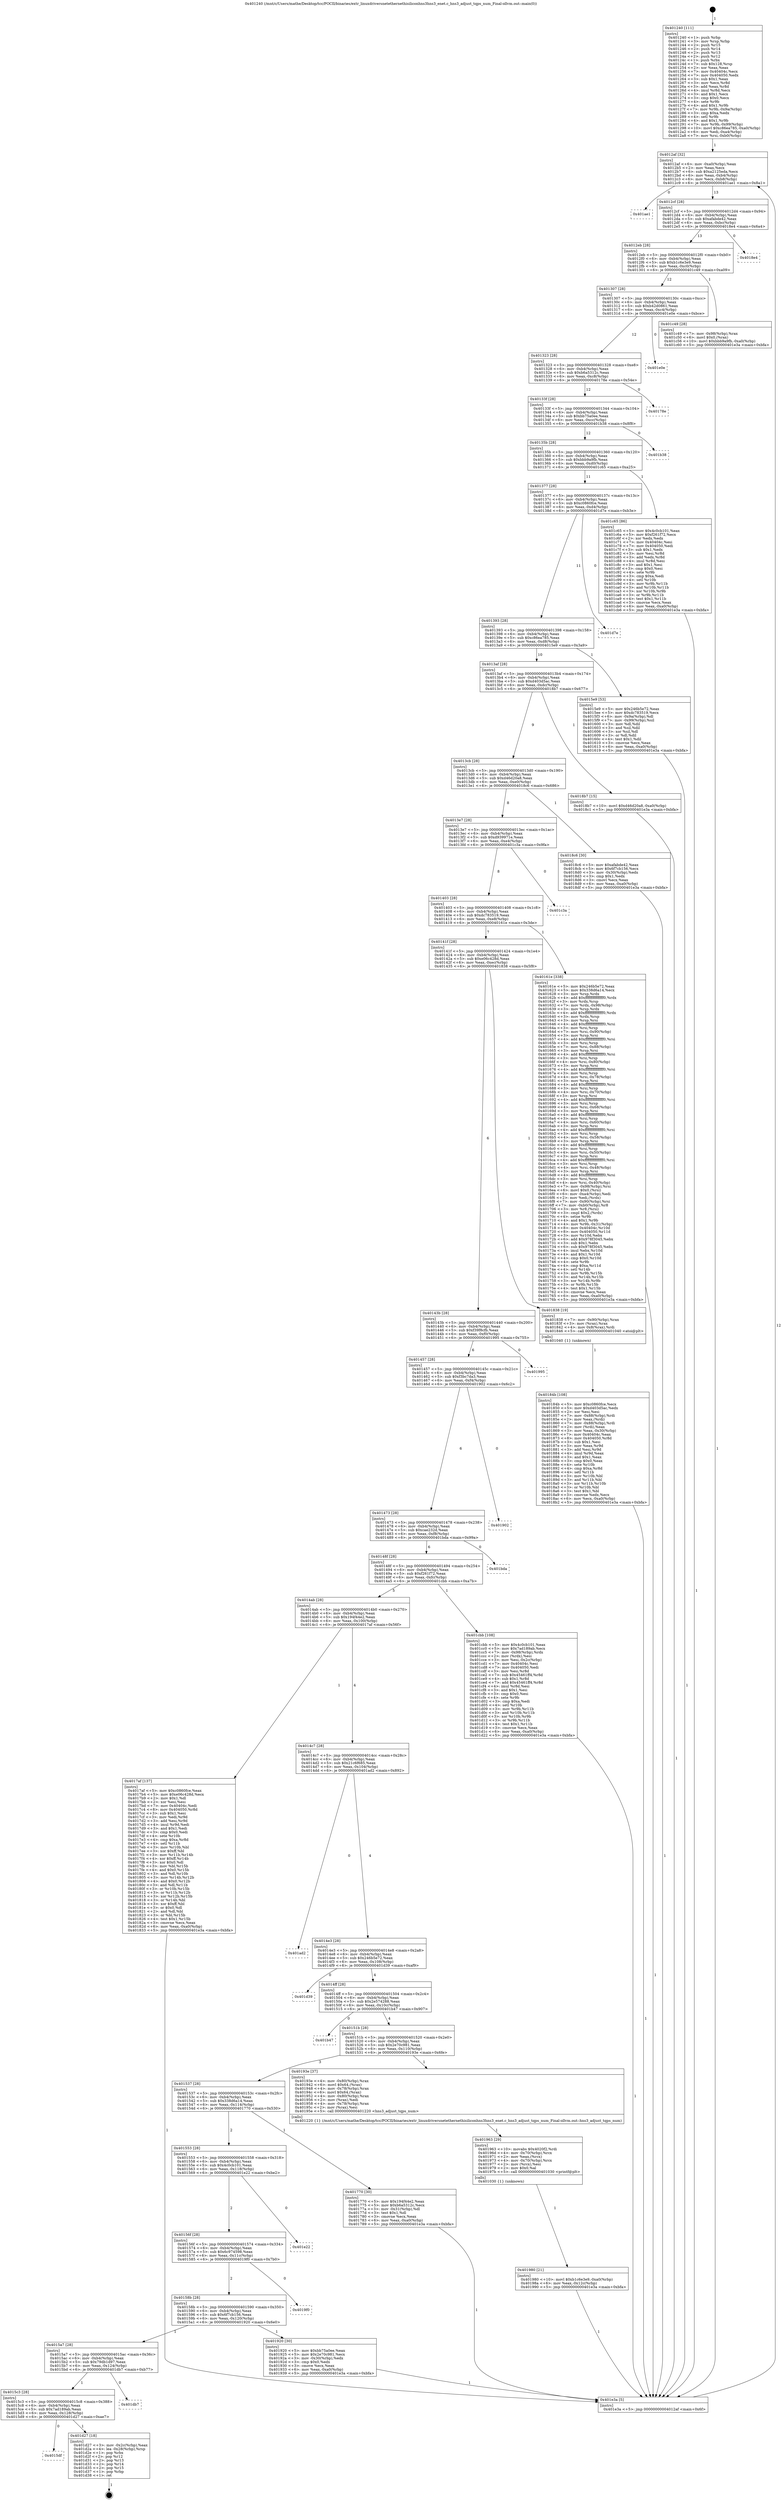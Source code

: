 digraph "0x401240" {
  label = "0x401240 (/mnt/c/Users/mathe/Desktop/tcc/POCII/binaries/extr_linuxdriversnetethernethisiliconhns3hns3_enet.c_hns3_adjust_tqps_num_Final-ollvm.out::main(0))"
  labelloc = "t"
  node[shape=record]

  Entry [label="",width=0.3,height=0.3,shape=circle,fillcolor=black,style=filled]
  "0x4012af" [label="{
     0x4012af [32]\l
     | [instrs]\l
     &nbsp;&nbsp;0x4012af \<+6\>: mov -0xa0(%rbp),%eax\l
     &nbsp;&nbsp;0x4012b5 \<+2\>: mov %eax,%ecx\l
     &nbsp;&nbsp;0x4012b7 \<+6\>: sub $0xa2125eda,%ecx\l
     &nbsp;&nbsp;0x4012bd \<+6\>: mov %eax,-0xb4(%rbp)\l
     &nbsp;&nbsp;0x4012c3 \<+6\>: mov %ecx,-0xb8(%rbp)\l
     &nbsp;&nbsp;0x4012c9 \<+6\>: je 0000000000401ae1 \<main+0x8a1\>\l
  }"]
  "0x401ae1" [label="{
     0x401ae1\l
  }", style=dashed]
  "0x4012cf" [label="{
     0x4012cf [28]\l
     | [instrs]\l
     &nbsp;&nbsp;0x4012cf \<+5\>: jmp 00000000004012d4 \<main+0x94\>\l
     &nbsp;&nbsp;0x4012d4 \<+6\>: mov -0xb4(%rbp),%eax\l
     &nbsp;&nbsp;0x4012da \<+5\>: sub $0xafabde42,%eax\l
     &nbsp;&nbsp;0x4012df \<+6\>: mov %eax,-0xbc(%rbp)\l
     &nbsp;&nbsp;0x4012e5 \<+6\>: je 00000000004018e4 \<main+0x6a4\>\l
  }"]
  Exit [label="",width=0.3,height=0.3,shape=circle,fillcolor=black,style=filled,peripheries=2]
  "0x4018e4" [label="{
     0x4018e4\l
  }", style=dashed]
  "0x4012eb" [label="{
     0x4012eb [28]\l
     | [instrs]\l
     &nbsp;&nbsp;0x4012eb \<+5\>: jmp 00000000004012f0 \<main+0xb0\>\l
     &nbsp;&nbsp;0x4012f0 \<+6\>: mov -0xb4(%rbp),%eax\l
     &nbsp;&nbsp;0x4012f6 \<+5\>: sub $0xb1c6e3e9,%eax\l
     &nbsp;&nbsp;0x4012fb \<+6\>: mov %eax,-0xc0(%rbp)\l
     &nbsp;&nbsp;0x401301 \<+6\>: je 0000000000401c49 \<main+0xa09\>\l
  }"]
  "0x4015df" [label="{
     0x4015df\l
  }", style=dashed]
  "0x401c49" [label="{
     0x401c49 [28]\l
     | [instrs]\l
     &nbsp;&nbsp;0x401c49 \<+7\>: mov -0x98(%rbp),%rax\l
     &nbsp;&nbsp;0x401c50 \<+6\>: movl $0x0,(%rax)\l
     &nbsp;&nbsp;0x401c56 \<+10\>: movl $0xbbb9a9fb,-0xa0(%rbp)\l
     &nbsp;&nbsp;0x401c60 \<+5\>: jmp 0000000000401e3a \<main+0xbfa\>\l
  }"]
  "0x401307" [label="{
     0x401307 [28]\l
     | [instrs]\l
     &nbsp;&nbsp;0x401307 \<+5\>: jmp 000000000040130c \<main+0xcc\>\l
     &nbsp;&nbsp;0x40130c \<+6\>: mov -0xb4(%rbp),%eax\l
     &nbsp;&nbsp;0x401312 \<+5\>: sub $0xb42d0861,%eax\l
     &nbsp;&nbsp;0x401317 \<+6\>: mov %eax,-0xc4(%rbp)\l
     &nbsp;&nbsp;0x40131d \<+6\>: je 0000000000401e0e \<main+0xbce\>\l
  }"]
  "0x401d27" [label="{
     0x401d27 [18]\l
     | [instrs]\l
     &nbsp;&nbsp;0x401d27 \<+3\>: mov -0x2c(%rbp),%eax\l
     &nbsp;&nbsp;0x401d2a \<+4\>: lea -0x28(%rbp),%rsp\l
     &nbsp;&nbsp;0x401d2e \<+1\>: pop %rbx\l
     &nbsp;&nbsp;0x401d2f \<+2\>: pop %r12\l
     &nbsp;&nbsp;0x401d31 \<+2\>: pop %r13\l
     &nbsp;&nbsp;0x401d33 \<+2\>: pop %r14\l
     &nbsp;&nbsp;0x401d35 \<+2\>: pop %r15\l
     &nbsp;&nbsp;0x401d37 \<+1\>: pop %rbp\l
     &nbsp;&nbsp;0x401d38 \<+1\>: ret\l
  }"]
  "0x401e0e" [label="{
     0x401e0e\l
  }", style=dashed]
  "0x401323" [label="{
     0x401323 [28]\l
     | [instrs]\l
     &nbsp;&nbsp;0x401323 \<+5\>: jmp 0000000000401328 \<main+0xe8\>\l
     &nbsp;&nbsp;0x401328 \<+6\>: mov -0xb4(%rbp),%eax\l
     &nbsp;&nbsp;0x40132e \<+5\>: sub $0xb6a5312c,%eax\l
     &nbsp;&nbsp;0x401333 \<+6\>: mov %eax,-0xc8(%rbp)\l
     &nbsp;&nbsp;0x401339 \<+6\>: je 000000000040178e \<main+0x54e\>\l
  }"]
  "0x4015c3" [label="{
     0x4015c3 [28]\l
     | [instrs]\l
     &nbsp;&nbsp;0x4015c3 \<+5\>: jmp 00000000004015c8 \<main+0x388\>\l
     &nbsp;&nbsp;0x4015c8 \<+6\>: mov -0xb4(%rbp),%eax\l
     &nbsp;&nbsp;0x4015ce \<+5\>: sub $0x7ad189ab,%eax\l
     &nbsp;&nbsp;0x4015d3 \<+6\>: mov %eax,-0x128(%rbp)\l
     &nbsp;&nbsp;0x4015d9 \<+6\>: je 0000000000401d27 \<main+0xae7\>\l
  }"]
  "0x40178e" [label="{
     0x40178e\l
  }", style=dashed]
  "0x40133f" [label="{
     0x40133f [28]\l
     | [instrs]\l
     &nbsp;&nbsp;0x40133f \<+5\>: jmp 0000000000401344 \<main+0x104\>\l
     &nbsp;&nbsp;0x401344 \<+6\>: mov -0xb4(%rbp),%eax\l
     &nbsp;&nbsp;0x40134a \<+5\>: sub $0xbb75a0ee,%eax\l
     &nbsp;&nbsp;0x40134f \<+6\>: mov %eax,-0xcc(%rbp)\l
     &nbsp;&nbsp;0x401355 \<+6\>: je 0000000000401b38 \<main+0x8f8\>\l
  }"]
  "0x401db7" [label="{
     0x401db7\l
  }", style=dashed]
  "0x401b38" [label="{
     0x401b38\l
  }", style=dashed]
  "0x40135b" [label="{
     0x40135b [28]\l
     | [instrs]\l
     &nbsp;&nbsp;0x40135b \<+5\>: jmp 0000000000401360 \<main+0x120\>\l
     &nbsp;&nbsp;0x401360 \<+6\>: mov -0xb4(%rbp),%eax\l
     &nbsp;&nbsp;0x401366 \<+5\>: sub $0xbbb9a9fb,%eax\l
     &nbsp;&nbsp;0x40136b \<+6\>: mov %eax,-0xd0(%rbp)\l
     &nbsp;&nbsp;0x401371 \<+6\>: je 0000000000401c65 \<main+0xa25\>\l
  }"]
  "0x401980" [label="{
     0x401980 [21]\l
     | [instrs]\l
     &nbsp;&nbsp;0x401980 \<+10\>: movl $0xb1c6e3e9,-0xa0(%rbp)\l
     &nbsp;&nbsp;0x40198a \<+6\>: mov %eax,-0x12c(%rbp)\l
     &nbsp;&nbsp;0x401990 \<+5\>: jmp 0000000000401e3a \<main+0xbfa\>\l
  }"]
  "0x401c65" [label="{
     0x401c65 [86]\l
     | [instrs]\l
     &nbsp;&nbsp;0x401c65 \<+5\>: mov $0x4c0cb101,%eax\l
     &nbsp;&nbsp;0x401c6a \<+5\>: mov $0xf261f72,%ecx\l
     &nbsp;&nbsp;0x401c6f \<+2\>: xor %edx,%edx\l
     &nbsp;&nbsp;0x401c71 \<+7\>: mov 0x40404c,%esi\l
     &nbsp;&nbsp;0x401c78 \<+7\>: mov 0x404050,%edi\l
     &nbsp;&nbsp;0x401c7f \<+3\>: sub $0x1,%edx\l
     &nbsp;&nbsp;0x401c82 \<+3\>: mov %esi,%r8d\l
     &nbsp;&nbsp;0x401c85 \<+3\>: add %edx,%r8d\l
     &nbsp;&nbsp;0x401c88 \<+4\>: imul %r8d,%esi\l
     &nbsp;&nbsp;0x401c8c \<+3\>: and $0x1,%esi\l
     &nbsp;&nbsp;0x401c8f \<+3\>: cmp $0x0,%esi\l
     &nbsp;&nbsp;0x401c92 \<+4\>: sete %r9b\l
     &nbsp;&nbsp;0x401c96 \<+3\>: cmp $0xa,%edi\l
     &nbsp;&nbsp;0x401c99 \<+4\>: setl %r10b\l
     &nbsp;&nbsp;0x401c9d \<+3\>: mov %r9b,%r11b\l
     &nbsp;&nbsp;0x401ca0 \<+3\>: and %r10b,%r11b\l
     &nbsp;&nbsp;0x401ca3 \<+3\>: xor %r10b,%r9b\l
     &nbsp;&nbsp;0x401ca6 \<+3\>: or %r9b,%r11b\l
     &nbsp;&nbsp;0x401ca9 \<+4\>: test $0x1,%r11b\l
     &nbsp;&nbsp;0x401cad \<+3\>: cmovne %ecx,%eax\l
     &nbsp;&nbsp;0x401cb0 \<+6\>: mov %eax,-0xa0(%rbp)\l
     &nbsp;&nbsp;0x401cb6 \<+5\>: jmp 0000000000401e3a \<main+0xbfa\>\l
  }"]
  "0x401377" [label="{
     0x401377 [28]\l
     | [instrs]\l
     &nbsp;&nbsp;0x401377 \<+5\>: jmp 000000000040137c \<main+0x13c\>\l
     &nbsp;&nbsp;0x40137c \<+6\>: mov -0xb4(%rbp),%eax\l
     &nbsp;&nbsp;0x401382 \<+5\>: sub $0xc0860fce,%eax\l
     &nbsp;&nbsp;0x401387 \<+6\>: mov %eax,-0xd4(%rbp)\l
     &nbsp;&nbsp;0x40138d \<+6\>: je 0000000000401d7e \<main+0xb3e\>\l
  }"]
  "0x401963" [label="{
     0x401963 [29]\l
     | [instrs]\l
     &nbsp;&nbsp;0x401963 \<+10\>: movabs $0x4020f2,%rdi\l
     &nbsp;&nbsp;0x40196d \<+4\>: mov -0x70(%rbp),%rcx\l
     &nbsp;&nbsp;0x401971 \<+2\>: mov %eax,(%rcx)\l
     &nbsp;&nbsp;0x401973 \<+4\>: mov -0x70(%rbp),%rcx\l
     &nbsp;&nbsp;0x401977 \<+2\>: mov (%rcx),%esi\l
     &nbsp;&nbsp;0x401979 \<+2\>: mov $0x0,%al\l
     &nbsp;&nbsp;0x40197b \<+5\>: call 0000000000401030 \<printf@plt\>\l
     | [calls]\l
     &nbsp;&nbsp;0x401030 \{1\} (unknown)\l
  }"]
  "0x401d7e" [label="{
     0x401d7e\l
  }", style=dashed]
  "0x401393" [label="{
     0x401393 [28]\l
     | [instrs]\l
     &nbsp;&nbsp;0x401393 \<+5\>: jmp 0000000000401398 \<main+0x158\>\l
     &nbsp;&nbsp;0x401398 \<+6\>: mov -0xb4(%rbp),%eax\l
     &nbsp;&nbsp;0x40139e \<+5\>: sub $0xc86ea785,%eax\l
     &nbsp;&nbsp;0x4013a3 \<+6\>: mov %eax,-0xd8(%rbp)\l
     &nbsp;&nbsp;0x4013a9 \<+6\>: je 00000000004015e9 \<main+0x3a9\>\l
  }"]
  "0x4015a7" [label="{
     0x4015a7 [28]\l
     | [instrs]\l
     &nbsp;&nbsp;0x4015a7 \<+5\>: jmp 00000000004015ac \<main+0x36c\>\l
     &nbsp;&nbsp;0x4015ac \<+6\>: mov -0xb4(%rbp),%eax\l
     &nbsp;&nbsp;0x4015b2 \<+5\>: sub $0x79db1d97,%eax\l
     &nbsp;&nbsp;0x4015b7 \<+6\>: mov %eax,-0x124(%rbp)\l
     &nbsp;&nbsp;0x4015bd \<+6\>: je 0000000000401db7 \<main+0xb77\>\l
  }"]
  "0x4015e9" [label="{
     0x4015e9 [53]\l
     | [instrs]\l
     &nbsp;&nbsp;0x4015e9 \<+5\>: mov $0x246b5e72,%eax\l
     &nbsp;&nbsp;0x4015ee \<+5\>: mov $0xdc783519,%ecx\l
     &nbsp;&nbsp;0x4015f3 \<+6\>: mov -0x9a(%rbp),%dl\l
     &nbsp;&nbsp;0x4015f9 \<+7\>: mov -0x99(%rbp),%sil\l
     &nbsp;&nbsp;0x401600 \<+3\>: mov %dl,%dil\l
     &nbsp;&nbsp;0x401603 \<+3\>: and %sil,%dil\l
     &nbsp;&nbsp;0x401606 \<+3\>: xor %sil,%dl\l
     &nbsp;&nbsp;0x401609 \<+3\>: or %dl,%dil\l
     &nbsp;&nbsp;0x40160c \<+4\>: test $0x1,%dil\l
     &nbsp;&nbsp;0x401610 \<+3\>: cmovne %ecx,%eax\l
     &nbsp;&nbsp;0x401613 \<+6\>: mov %eax,-0xa0(%rbp)\l
     &nbsp;&nbsp;0x401619 \<+5\>: jmp 0000000000401e3a \<main+0xbfa\>\l
  }"]
  "0x4013af" [label="{
     0x4013af [28]\l
     | [instrs]\l
     &nbsp;&nbsp;0x4013af \<+5\>: jmp 00000000004013b4 \<main+0x174\>\l
     &nbsp;&nbsp;0x4013b4 \<+6\>: mov -0xb4(%rbp),%eax\l
     &nbsp;&nbsp;0x4013ba \<+5\>: sub $0xd403d5ac,%eax\l
     &nbsp;&nbsp;0x4013bf \<+6\>: mov %eax,-0xdc(%rbp)\l
     &nbsp;&nbsp;0x4013c5 \<+6\>: je 00000000004018b7 \<main+0x677\>\l
  }"]
  "0x401e3a" [label="{
     0x401e3a [5]\l
     | [instrs]\l
     &nbsp;&nbsp;0x401e3a \<+5\>: jmp 00000000004012af \<main+0x6f\>\l
  }"]
  "0x401240" [label="{
     0x401240 [111]\l
     | [instrs]\l
     &nbsp;&nbsp;0x401240 \<+1\>: push %rbp\l
     &nbsp;&nbsp;0x401241 \<+3\>: mov %rsp,%rbp\l
     &nbsp;&nbsp;0x401244 \<+2\>: push %r15\l
     &nbsp;&nbsp;0x401246 \<+2\>: push %r14\l
     &nbsp;&nbsp;0x401248 \<+2\>: push %r13\l
     &nbsp;&nbsp;0x40124a \<+2\>: push %r12\l
     &nbsp;&nbsp;0x40124c \<+1\>: push %rbx\l
     &nbsp;&nbsp;0x40124d \<+7\>: sub $0x128,%rsp\l
     &nbsp;&nbsp;0x401254 \<+2\>: xor %eax,%eax\l
     &nbsp;&nbsp;0x401256 \<+7\>: mov 0x40404c,%ecx\l
     &nbsp;&nbsp;0x40125d \<+7\>: mov 0x404050,%edx\l
     &nbsp;&nbsp;0x401264 \<+3\>: sub $0x1,%eax\l
     &nbsp;&nbsp;0x401267 \<+3\>: mov %ecx,%r8d\l
     &nbsp;&nbsp;0x40126a \<+3\>: add %eax,%r8d\l
     &nbsp;&nbsp;0x40126d \<+4\>: imul %r8d,%ecx\l
     &nbsp;&nbsp;0x401271 \<+3\>: and $0x1,%ecx\l
     &nbsp;&nbsp;0x401274 \<+3\>: cmp $0x0,%ecx\l
     &nbsp;&nbsp;0x401277 \<+4\>: sete %r9b\l
     &nbsp;&nbsp;0x40127b \<+4\>: and $0x1,%r9b\l
     &nbsp;&nbsp;0x40127f \<+7\>: mov %r9b,-0x9a(%rbp)\l
     &nbsp;&nbsp;0x401286 \<+3\>: cmp $0xa,%edx\l
     &nbsp;&nbsp;0x401289 \<+4\>: setl %r9b\l
     &nbsp;&nbsp;0x40128d \<+4\>: and $0x1,%r9b\l
     &nbsp;&nbsp;0x401291 \<+7\>: mov %r9b,-0x99(%rbp)\l
     &nbsp;&nbsp;0x401298 \<+10\>: movl $0xc86ea785,-0xa0(%rbp)\l
     &nbsp;&nbsp;0x4012a2 \<+6\>: mov %edi,-0xa4(%rbp)\l
     &nbsp;&nbsp;0x4012a8 \<+7\>: mov %rsi,-0xb0(%rbp)\l
  }"]
  "0x401920" [label="{
     0x401920 [30]\l
     | [instrs]\l
     &nbsp;&nbsp;0x401920 \<+5\>: mov $0xbb75a0ee,%eax\l
     &nbsp;&nbsp;0x401925 \<+5\>: mov $0x2e70c981,%ecx\l
     &nbsp;&nbsp;0x40192a \<+3\>: mov -0x30(%rbp),%edx\l
     &nbsp;&nbsp;0x40192d \<+3\>: cmp $0x0,%edx\l
     &nbsp;&nbsp;0x401930 \<+3\>: cmove %ecx,%eax\l
     &nbsp;&nbsp;0x401933 \<+6\>: mov %eax,-0xa0(%rbp)\l
     &nbsp;&nbsp;0x401939 \<+5\>: jmp 0000000000401e3a \<main+0xbfa\>\l
  }"]
  "0x4018b7" [label="{
     0x4018b7 [15]\l
     | [instrs]\l
     &nbsp;&nbsp;0x4018b7 \<+10\>: movl $0xd46d20a8,-0xa0(%rbp)\l
     &nbsp;&nbsp;0x4018c1 \<+5\>: jmp 0000000000401e3a \<main+0xbfa\>\l
  }"]
  "0x4013cb" [label="{
     0x4013cb [28]\l
     | [instrs]\l
     &nbsp;&nbsp;0x4013cb \<+5\>: jmp 00000000004013d0 \<main+0x190\>\l
     &nbsp;&nbsp;0x4013d0 \<+6\>: mov -0xb4(%rbp),%eax\l
     &nbsp;&nbsp;0x4013d6 \<+5\>: sub $0xd46d20a8,%eax\l
     &nbsp;&nbsp;0x4013db \<+6\>: mov %eax,-0xe0(%rbp)\l
     &nbsp;&nbsp;0x4013e1 \<+6\>: je 00000000004018c6 \<main+0x686\>\l
  }"]
  "0x40158b" [label="{
     0x40158b [28]\l
     | [instrs]\l
     &nbsp;&nbsp;0x40158b \<+5\>: jmp 0000000000401590 \<main+0x350\>\l
     &nbsp;&nbsp;0x401590 \<+6\>: mov -0xb4(%rbp),%eax\l
     &nbsp;&nbsp;0x401596 \<+5\>: sub $0x6f7cb156,%eax\l
     &nbsp;&nbsp;0x40159b \<+6\>: mov %eax,-0x120(%rbp)\l
     &nbsp;&nbsp;0x4015a1 \<+6\>: je 0000000000401920 \<main+0x6e0\>\l
  }"]
  "0x4018c6" [label="{
     0x4018c6 [30]\l
     | [instrs]\l
     &nbsp;&nbsp;0x4018c6 \<+5\>: mov $0xafabde42,%eax\l
     &nbsp;&nbsp;0x4018cb \<+5\>: mov $0x6f7cb156,%ecx\l
     &nbsp;&nbsp;0x4018d0 \<+3\>: mov -0x30(%rbp),%edx\l
     &nbsp;&nbsp;0x4018d3 \<+3\>: cmp $0x1,%edx\l
     &nbsp;&nbsp;0x4018d6 \<+3\>: cmovl %ecx,%eax\l
     &nbsp;&nbsp;0x4018d9 \<+6\>: mov %eax,-0xa0(%rbp)\l
     &nbsp;&nbsp;0x4018df \<+5\>: jmp 0000000000401e3a \<main+0xbfa\>\l
  }"]
  "0x4013e7" [label="{
     0x4013e7 [28]\l
     | [instrs]\l
     &nbsp;&nbsp;0x4013e7 \<+5\>: jmp 00000000004013ec \<main+0x1ac\>\l
     &nbsp;&nbsp;0x4013ec \<+6\>: mov -0xb4(%rbp),%eax\l
     &nbsp;&nbsp;0x4013f2 \<+5\>: sub $0xd939971e,%eax\l
     &nbsp;&nbsp;0x4013f7 \<+6\>: mov %eax,-0xe4(%rbp)\l
     &nbsp;&nbsp;0x4013fd \<+6\>: je 0000000000401c3a \<main+0x9fa\>\l
  }"]
  "0x4019f0" [label="{
     0x4019f0\l
  }", style=dashed]
  "0x401c3a" [label="{
     0x401c3a\l
  }", style=dashed]
  "0x401403" [label="{
     0x401403 [28]\l
     | [instrs]\l
     &nbsp;&nbsp;0x401403 \<+5\>: jmp 0000000000401408 \<main+0x1c8\>\l
     &nbsp;&nbsp;0x401408 \<+6\>: mov -0xb4(%rbp),%eax\l
     &nbsp;&nbsp;0x40140e \<+5\>: sub $0xdc783519,%eax\l
     &nbsp;&nbsp;0x401413 \<+6\>: mov %eax,-0xe8(%rbp)\l
     &nbsp;&nbsp;0x401419 \<+6\>: je 000000000040161e \<main+0x3de\>\l
  }"]
  "0x40156f" [label="{
     0x40156f [28]\l
     | [instrs]\l
     &nbsp;&nbsp;0x40156f \<+5\>: jmp 0000000000401574 \<main+0x334\>\l
     &nbsp;&nbsp;0x401574 \<+6\>: mov -0xb4(%rbp),%eax\l
     &nbsp;&nbsp;0x40157a \<+5\>: sub $0x6c974598,%eax\l
     &nbsp;&nbsp;0x40157f \<+6\>: mov %eax,-0x11c(%rbp)\l
     &nbsp;&nbsp;0x401585 \<+6\>: je 00000000004019f0 \<main+0x7b0\>\l
  }"]
  "0x40161e" [label="{
     0x40161e [338]\l
     | [instrs]\l
     &nbsp;&nbsp;0x40161e \<+5\>: mov $0x246b5e72,%eax\l
     &nbsp;&nbsp;0x401623 \<+5\>: mov $0x338d6a14,%ecx\l
     &nbsp;&nbsp;0x401628 \<+3\>: mov %rsp,%rdx\l
     &nbsp;&nbsp;0x40162b \<+4\>: add $0xfffffffffffffff0,%rdx\l
     &nbsp;&nbsp;0x40162f \<+3\>: mov %rdx,%rsp\l
     &nbsp;&nbsp;0x401632 \<+7\>: mov %rdx,-0x98(%rbp)\l
     &nbsp;&nbsp;0x401639 \<+3\>: mov %rsp,%rdx\l
     &nbsp;&nbsp;0x40163c \<+4\>: add $0xfffffffffffffff0,%rdx\l
     &nbsp;&nbsp;0x401640 \<+3\>: mov %rdx,%rsp\l
     &nbsp;&nbsp;0x401643 \<+3\>: mov %rsp,%rsi\l
     &nbsp;&nbsp;0x401646 \<+4\>: add $0xfffffffffffffff0,%rsi\l
     &nbsp;&nbsp;0x40164a \<+3\>: mov %rsi,%rsp\l
     &nbsp;&nbsp;0x40164d \<+7\>: mov %rsi,-0x90(%rbp)\l
     &nbsp;&nbsp;0x401654 \<+3\>: mov %rsp,%rsi\l
     &nbsp;&nbsp;0x401657 \<+4\>: add $0xfffffffffffffff0,%rsi\l
     &nbsp;&nbsp;0x40165b \<+3\>: mov %rsi,%rsp\l
     &nbsp;&nbsp;0x40165e \<+7\>: mov %rsi,-0x88(%rbp)\l
     &nbsp;&nbsp;0x401665 \<+3\>: mov %rsp,%rsi\l
     &nbsp;&nbsp;0x401668 \<+4\>: add $0xfffffffffffffff0,%rsi\l
     &nbsp;&nbsp;0x40166c \<+3\>: mov %rsi,%rsp\l
     &nbsp;&nbsp;0x40166f \<+4\>: mov %rsi,-0x80(%rbp)\l
     &nbsp;&nbsp;0x401673 \<+3\>: mov %rsp,%rsi\l
     &nbsp;&nbsp;0x401676 \<+4\>: add $0xfffffffffffffff0,%rsi\l
     &nbsp;&nbsp;0x40167a \<+3\>: mov %rsi,%rsp\l
     &nbsp;&nbsp;0x40167d \<+4\>: mov %rsi,-0x78(%rbp)\l
     &nbsp;&nbsp;0x401681 \<+3\>: mov %rsp,%rsi\l
     &nbsp;&nbsp;0x401684 \<+4\>: add $0xfffffffffffffff0,%rsi\l
     &nbsp;&nbsp;0x401688 \<+3\>: mov %rsi,%rsp\l
     &nbsp;&nbsp;0x40168b \<+4\>: mov %rsi,-0x70(%rbp)\l
     &nbsp;&nbsp;0x40168f \<+3\>: mov %rsp,%rsi\l
     &nbsp;&nbsp;0x401692 \<+4\>: add $0xfffffffffffffff0,%rsi\l
     &nbsp;&nbsp;0x401696 \<+3\>: mov %rsi,%rsp\l
     &nbsp;&nbsp;0x401699 \<+4\>: mov %rsi,-0x68(%rbp)\l
     &nbsp;&nbsp;0x40169d \<+3\>: mov %rsp,%rsi\l
     &nbsp;&nbsp;0x4016a0 \<+4\>: add $0xfffffffffffffff0,%rsi\l
     &nbsp;&nbsp;0x4016a4 \<+3\>: mov %rsi,%rsp\l
     &nbsp;&nbsp;0x4016a7 \<+4\>: mov %rsi,-0x60(%rbp)\l
     &nbsp;&nbsp;0x4016ab \<+3\>: mov %rsp,%rsi\l
     &nbsp;&nbsp;0x4016ae \<+4\>: add $0xfffffffffffffff0,%rsi\l
     &nbsp;&nbsp;0x4016b2 \<+3\>: mov %rsi,%rsp\l
     &nbsp;&nbsp;0x4016b5 \<+4\>: mov %rsi,-0x58(%rbp)\l
     &nbsp;&nbsp;0x4016b9 \<+3\>: mov %rsp,%rsi\l
     &nbsp;&nbsp;0x4016bc \<+4\>: add $0xfffffffffffffff0,%rsi\l
     &nbsp;&nbsp;0x4016c0 \<+3\>: mov %rsi,%rsp\l
     &nbsp;&nbsp;0x4016c3 \<+4\>: mov %rsi,-0x50(%rbp)\l
     &nbsp;&nbsp;0x4016c7 \<+3\>: mov %rsp,%rsi\l
     &nbsp;&nbsp;0x4016ca \<+4\>: add $0xfffffffffffffff0,%rsi\l
     &nbsp;&nbsp;0x4016ce \<+3\>: mov %rsi,%rsp\l
     &nbsp;&nbsp;0x4016d1 \<+4\>: mov %rsi,-0x48(%rbp)\l
     &nbsp;&nbsp;0x4016d5 \<+3\>: mov %rsp,%rsi\l
     &nbsp;&nbsp;0x4016d8 \<+4\>: add $0xfffffffffffffff0,%rsi\l
     &nbsp;&nbsp;0x4016dc \<+3\>: mov %rsi,%rsp\l
     &nbsp;&nbsp;0x4016df \<+4\>: mov %rsi,-0x40(%rbp)\l
     &nbsp;&nbsp;0x4016e3 \<+7\>: mov -0x98(%rbp),%rsi\l
     &nbsp;&nbsp;0x4016ea \<+6\>: movl $0x0,(%rsi)\l
     &nbsp;&nbsp;0x4016f0 \<+6\>: mov -0xa4(%rbp),%edi\l
     &nbsp;&nbsp;0x4016f6 \<+2\>: mov %edi,(%rdx)\l
     &nbsp;&nbsp;0x4016f8 \<+7\>: mov -0x90(%rbp),%rsi\l
     &nbsp;&nbsp;0x4016ff \<+7\>: mov -0xb0(%rbp),%r8\l
     &nbsp;&nbsp;0x401706 \<+3\>: mov %r8,(%rsi)\l
     &nbsp;&nbsp;0x401709 \<+3\>: cmpl $0x2,(%rdx)\l
     &nbsp;&nbsp;0x40170c \<+4\>: setne %r9b\l
     &nbsp;&nbsp;0x401710 \<+4\>: and $0x1,%r9b\l
     &nbsp;&nbsp;0x401714 \<+4\>: mov %r9b,-0x31(%rbp)\l
     &nbsp;&nbsp;0x401718 \<+8\>: mov 0x40404c,%r10d\l
     &nbsp;&nbsp;0x401720 \<+8\>: mov 0x404050,%r11d\l
     &nbsp;&nbsp;0x401728 \<+3\>: mov %r10d,%ebx\l
     &nbsp;&nbsp;0x40172b \<+6\>: add $0x978f3045,%ebx\l
     &nbsp;&nbsp;0x401731 \<+3\>: sub $0x1,%ebx\l
     &nbsp;&nbsp;0x401734 \<+6\>: sub $0x978f3045,%ebx\l
     &nbsp;&nbsp;0x40173a \<+4\>: imul %ebx,%r10d\l
     &nbsp;&nbsp;0x40173e \<+4\>: and $0x1,%r10d\l
     &nbsp;&nbsp;0x401742 \<+4\>: cmp $0x0,%r10d\l
     &nbsp;&nbsp;0x401746 \<+4\>: sete %r9b\l
     &nbsp;&nbsp;0x40174a \<+4\>: cmp $0xa,%r11d\l
     &nbsp;&nbsp;0x40174e \<+4\>: setl %r14b\l
     &nbsp;&nbsp;0x401752 \<+3\>: mov %r9b,%r15b\l
     &nbsp;&nbsp;0x401755 \<+3\>: and %r14b,%r15b\l
     &nbsp;&nbsp;0x401758 \<+3\>: xor %r14b,%r9b\l
     &nbsp;&nbsp;0x40175b \<+3\>: or %r9b,%r15b\l
     &nbsp;&nbsp;0x40175e \<+4\>: test $0x1,%r15b\l
     &nbsp;&nbsp;0x401762 \<+3\>: cmovne %ecx,%eax\l
     &nbsp;&nbsp;0x401765 \<+6\>: mov %eax,-0xa0(%rbp)\l
     &nbsp;&nbsp;0x40176b \<+5\>: jmp 0000000000401e3a \<main+0xbfa\>\l
  }"]
  "0x40141f" [label="{
     0x40141f [28]\l
     | [instrs]\l
     &nbsp;&nbsp;0x40141f \<+5\>: jmp 0000000000401424 \<main+0x1e4\>\l
     &nbsp;&nbsp;0x401424 \<+6\>: mov -0xb4(%rbp),%eax\l
     &nbsp;&nbsp;0x40142a \<+5\>: sub $0xe06c428d,%eax\l
     &nbsp;&nbsp;0x40142f \<+6\>: mov %eax,-0xec(%rbp)\l
     &nbsp;&nbsp;0x401435 \<+6\>: je 0000000000401838 \<main+0x5f8\>\l
  }"]
  "0x401e22" [label="{
     0x401e22\l
  }", style=dashed]
  "0x40184b" [label="{
     0x40184b [108]\l
     | [instrs]\l
     &nbsp;&nbsp;0x40184b \<+5\>: mov $0xc0860fce,%ecx\l
     &nbsp;&nbsp;0x401850 \<+5\>: mov $0xd403d5ac,%edx\l
     &nbsp;&nbsp;0x401855 \<+2\>: xor %esi,%esi\l
     &nbsp;&nbsp;0x401857 \<+7\>: mov -0x88(%rbp),%rdi\l
     &nbsp;&nbsp;0x40185e \<+2\>: mov %eax,(%rdi)\l
     &nbsp;&nbsp;0x401860 \<+7\>: mov -0x88(%rbp),%rdi\l
     &nbsp;&nbsp;0x401867 \<+2\>: mov (%rdi),%eax\l
     &nbsp;&nbsp;0x401869 \<+3\>: mov %eax,-0x30(%rbp)\l
     &nbsp;&nbsp;0x40186c \<+7\>: mov 0x40404c,%eax\l
     &nbsp;&nbsp;0x401873 \<+8\>: mov 0x404050,%r8d\l
     &nbsp;&nbsp;0x40187b \<+3\>: sub $0x1,%esi\l
     &nbsp;&nbsp;0x40187e \<+3\>: mov %eax,%r9d\l
     &nbsp;&nbsp;0x401881 \<+3\>: add %esi,%r9d\l
     &nbsp;&nbsp;0x401884 \<+4\>: imul %r9d,%eax\l
     &nbsp;&nbsp;0x401888 \<+3\>: and $0x1,%eax\l
     &nbsp;&nbsp;0x40188b \<+3\>: cmp $0x0,%eax\l
     &nbsp;&nbsp;0x40188e \<+4\>: sete %r10b\l
     &nbsp;&nbsp;0x401892 \<+4\>: cmp $0xa,%r8d\l
     &nbsp;&nbsp;0x401896 \<+4\>: setl %r11b\l
     &nbsp;&nbsp;0x40189a \<+3\>: mov %r10b,%bl\l
     &nbsp;&nbsp;0x40189d \<+3\>: and %r11b,%bl\l
     &nbsp;&nbsp;0x4018a0 \<+3\>: xor %r11b,%r10b\l
     &nbsp;&nbsp;0x4018a3 \<+3\>: or %r10b,%bl\l
     &nbsp;&nbsp;0x4018a6 \<+3\>: test $0x1,%bl\l
     &nbsp;&nbsp;0x4018a9 \<+3\>: cmovne %edx,%ecx\l
     &nbsp;&nbsp;0x4018ac \<+6\>: mov %ecx,-0xa0(%rbp)\l
     &nbsp;&nbsp;0x4018b2 \<+5\>: jmp 0000000000401e3a \<main+0xbfa\>\l
  }"]
  "0x401838" [label="{
     0x401838 [19]\l
     | [instrs]\l
     &nbsp;&nbsp;0x401838 \<+7\>: mov -0x90(%rbp),%rax\l
     &nbsp;&nbsp;0x40183f \<+3\>: mov (%rax),%rax\l
     &nbsp;&nbsp;0x401842 \<+4\>: mov 0x8(%rax),%rdi\l
     &nbsp;&nbsp;0x401846 \<+5\>: call 0000000000401040 \<atoi@plt\>\l
     | [calls]\l
     &nbsp;&nbsp;0x401040 \{1\} (unknown)\l
  }"]
  "0x40143b" [label="{
     0x40143b [28]\l
     | [instrs]\l
     &nbsp;&nbsp;0x40143b \<+5\>: jmp 0000000000401440 \<main+0x200\>\l
     &nbsp;&nbsp;0x401440 \<+6\>: mov -0xb4(%rbp),%eax\l
     &nbsp;&nbsp;0x401446 \<+5\>: sub $0xf39f8cfb,%eax\l
     &nbsp;&nbsp;0x40144b \<+6\>: mov %eax,-0xf0(%rbp)\l
     &nbsp;&nbsp;0x401451 \<+6\>: je 0000000000401995 \<main+0x755\>\l
  }"]
  "0x401553" [label="{
     0x401553 [28]\l
     | [instrs]\l
     &nbsp;&nbsp;0x401553 \<+5\>: jmp 0000000000401558 \<main+0x318\>\l
     &nbsp;&nbsp;0x401558 \<+6\>: mov -0xb4(%rbp),%eax\l
     &nbsp;&nbsp;0x40155e \<+5\>: sub $0x4c0cb101,%eax\l
     &nbsp;&nbsp;0x401563 \<+6\>: mov %eax,-0x118(%rbp)\l
     &nbsp;&nbsp;0x401569 \<+6\>: je 0000000000401e22 \<main+0xbe2\>\l
  }"]
  "0x401995" [label="{
     0x401995\l
  }", style=dashed]
  "0x401457" [label="{
     0x401457 [28]\l
     | [instrs]\l
     &nbsp;&nbsp;0x401457 \<+5\>: jmp 000000000040145c \<main+0x21c\>\l
     &nbsp;&nbsp;0x40145c \<+6\>: mov -0xb4(%rbp),%eax\l
     &nbsp;&nbsp;0x401462 \<+5\>: sub $0xf3bc7da3,%eax\l
     &nbsp;&nbsp;0x401467 \<+6\>: mov %eax,-0xf4(%rbp)\l
     &nbsp;&nbsp;0x40146d \<+6\>: je 0000000000401902 \<main+0x6c2\>\l
  }"]
  "0x401770" [label="{
     0x401770 [30]\l
     | [instrs]\l
     &nbsp;&nbsp;0x401770 \<+5\>: mov $0x194f44e2,%eax\l
     &nbsp;&nbsp;0x401775 \<+5\>: mov $0xb6a5312c,%ecx\l
     &nbsp;&nbsp;0x40177a \<+3\>: mov -0x31(%rbp),%dl\l
     &nbsp;&nbsp;0x40177d \<+3\>: test $0x1,%dl\l
     &nbsp;&nbsp;0x401780 \<+3\>: cmovne %ecx,%eax\l
     &nbsp;&nbsp;0x401783 \<+6\>: mov %eax,-0xa0(%rbp)\l
     &nbsp;&nbsp;0x401789 \<+5\>: jmp 0000000000401e3a \<main+0xbfa\>\l
  }"]
  "0x401902" [label="{
     0x401902\l
  }", style=dashed]
  "0x401473" [label="{
     0x401473 [28]\l
     | [instrs]\l
     &nbsp;&nbsp;0x401473 \<+5\>: jmp 0000000000401478 \<main+0x238\>\l
     &nbsp;&nbsp;0x401478 \<+6\>: mov -0xb4(%rbp),%eax\l
     &nbsp;&nbsp;0x40147e \<+5\>: sub $0xcae232d,%eax\l
     &nbsp;&nbsp;0x401483 \<+6\>: mov %eax,-0xf8(%rbp)\l
     &nbsp;&nbsp;0x401489 \<+6\>: je 0000000000401bda \<main+0x99a\>\l
  }"]
  "0x401537" [label="{
     0x401537 [28]\l
     | [instrs]\l
     &nbsp;&nbsp;0x401537 \<+5\>: jmp 000000000040153c \<main+0x2fc\>\l
     &nbsp;&nbsp;0x40153c \<+6\>: mov -0xb4(%rbp),%eax\l
     &nbsp;&nbsp;0x401542 \<+5\>: sub $0x338d6a14,%eax\l
     &nbsp;&nbsp;0x401547 \<+6\>: mov %eax,-0x114(%rbp)\l
     &nbsp;&nbsp;0x40154d \<+6\>: je 0000000000401770 \<main+0x530\>\l
  }"]
  "0x401bda" [label="{
     0x401bda\l
  }", style=dashed]
  "0x40148f" [label="{
     0x40148f [28]\l
     | [instrs]\l
     &nbsp;&nbsp;0x40148f \<+5\>: jmp 0000000000401494 \<main+0x254\>\l
     &nbsp;&nbsp;0x401494 \<+6\>: mov -0xb4(%rbp),%eax\l
     &nbsp;&nbsp;0x40149a \<+5\>: sub $0xf261f72,%eax\l
     &nbsp;&nbsp;0x40149f \<+6\>: mov %eax,-0xfc(%rbp)\l
     &nbsp;&nbsp;0x4014a5 \<+6\>: je 0000000000401cbb \<main+0xa7b\>\l
  }"]
  "0x40193e" [label="{
     0x40193e [37]\l
     | [instrs]\l
     &nbsp;&nbsp;0x40193e \<+4\>: mov -0x80(%rbp),%rax\l
     &nbsp;&nbsp;0x401942 \<+6\>: movl $0x64,(%rax)\l
     &nbsp;&nbsp;0x401948 \<+4\>: mov -0x78(%rbp),%rax\l
     &nbsp;&nbsp;0x40194c \<+6\>: movl $0x64,(%rax)\l
     &nbsp;&nbsp;0x401952 \<+4\>: mov -0x80(%rbp),%rax\l
     &nbsp;&nbsp;0x401956 \<+2\>: mov (%rax),%edi\l
     &nbsp;&nbsp;0x401958 \<+4\>: mov -0x78(%rbp),%rax\l
     &nbsp;&nbsp;0x40195c \<+2\>: mov (%rax),%esi\l
     &nbsp;&nbsp;0x40195e \<+5\>: call 0000000000401220 \<hns3_adjust_tqps_num\>\l
     | [calls]\l
     &nbsp;&nbsp;0x401220 \{1\} (/mnt/c/Users/mathe/Desktop/tcc/POCII/binaries/extr_linuxdriversnetethernethisiliconhns3hns3_enet.c_hns3_adjust_tqps_num_Final-ollvm.out::hns3_adjust_tqps_num)\l
  }"]
  "0x401cbb" [label="{
     0x401cbb [108]\l
     | [instrs]\l
     &nbsp;&nbsp;0x401cbb \<+5\>: mov $0x4c0cb101,%eax\l
     &nbsp;&nbsp;0x401cc0 \<+5\>: mov $0x7ad189ab,%ecx\l
     &nbsp;&nbsp;0x401cc5 \<+7\>: mov -0x98(%rbp),%rdx\l
     &nbsp;&nbsp;0x401ccc \<+2\>: mov (%rdx),%esi\l
     &nbsp;&nbsp;0x401cce \<+3\>: mov %esi,-0x2c(%rbp)\l
     &nbsp;&nbsp;0x401cd1 \<+7\>: mov 0x40404c,%esi\l
     &nbsp;&nbsp;0x401cd8 \<+7\>: mov 0x404050,%edi\l
     &nbsp;&nbsp;0x401cdf \<+3\>: mov %esi,%r8d\l
     &nbsp;&nbsp;0x401ce2 \<+7\>: sub $0x45461ff4,%r8d\l
     &nbsp;&nbsp;0x401ce9 \<+4\>: sub $0x1,%r8d\l
     &nbsp;&nbsp;0x401ced \<+7\>: add $0x45461ff4,%r8d\l
     &nbsp;&nbsp;0x401cf4 \<+4\>: imul %r8d,%esi\l
     &nbsp;&nbsp;0x401cf8 \<+3\>: and $0x1,%esi\l
     &nbsp;&nbsp;0x401cfb \<+3\>: cmp $0x0,%esi\l
     &nbsp;&nbsp;0x401cfe \<+4\>: sete %r9b\l
     &nbsp;&nbsp;0x401d02 \<+3\>: cmp $0xa,%edi\l
     &nbsp;&nbsp;0x401d05 \<+4\>: setl %r10b\l
     &nbsp;&nbsp;0x401d09 \<+3\>: mov %r9b,%r11b\l
     &nbsp;&nbsp;0x401d0c \<+3\>: and %r10b,%r11b\l
     &nbsp;&nbsp;0x401d0f \<+3\>: xor %r10b,%r9b\l
     &nbsp;&nbsp;0x401d12 \<+3\>: or %r9b,%r11b\l
     &nbsp;&nbsp;0x401d15 \<+4\>: test $0x1,%r11b\l
     &nbsp;&nbsp;0x401d19 \<+3\>: cmovne %ecx,%eax\l
     &nbsp;&nbsp;0x401d1c \<+6\>: mov %eax,-0xa0(%rbp)\l
     &nbsp;&nbsp;0x401d22 \<+5\>: jmp 0000000000401e3a \<main+0xbfa\>\l
  }"]
  "0x4014ab" [label="{
     0x4014ab [28]\l
     | [instrs]\l
     &nbsp;&nbsp;0x4014ab \<+5\>: jmp 00000000004014b0 \<main+0x270\>\l
     &nbsp;&nbsp;0x4014b0 \<+6\>: mov -0xb4(%rbp),%eax\l
     &nbsp;&nbsp;0x4014b6 \<+5\>: sub $0x194f44e2,%eax\l
     &nbsp;&nbsp;0x4014bb \<+6\>: mov %eax,-0x100(%rbp)\l
     &nbsp;&nbsp;0x4014c1 \<+6\>: je 00000000004017af \<main+0x56f\>\l
  }"]
  "0x40151b" [label="{
     0x40151b [28]\l
     | [instrs]\l
     &nbsp;&nbsp;0x40151b \<+5\>: jmp 0000000000401520 \<main+0x2e0\>\l
     &nbsp;&nbsp;0x401520 \<+6\>: mov -0xb4(%rbp),%eax\l
     &nbsp;&nbsp;0x401526 \<+5\>: sub $0x2e70c981,%eax\l
     &nbsp;&nbsp;0x40152b \<+6\>: mov %eax,-0x110(%rbp)\l
     &nbsp;&nbsp;0x401531 \<+6\>: je 000000000040193e \<main+0x6fe\>\l
  }"]
  "0x4017af" [label="{
     0x4017af [137]\l
     | [instrs]\l
     &nbsp;&nbsp;0x4017af \<+5\>: mov $0xc0860fce,%eax\l
     &nbsp;&nbsp;0x4017b4 \<+5\>: mov $0xe06c428d,%ecx\l
     &nbsp;&nbsp;0x4017b9 \<+2\>: mov $0x1,%dl\l
     &nbsp;&nbsp;0x4017bb \<+2\>: xor %esi,%esi\l
     &nbsp;&nbsp;0x4017bd \<+7\>: mov 0x40404c,%edi\l
     &nbsp;&nbsp;0x4017c4 \<+8\>: mov 0x404050,%r8d\l
     &nbsp;&nbsp;0x4017cc \<+3\>: sub $0x1,%esi\l
     &nbsp;&nbsp;0x4017cf \<+3\>: mov %edi,%r9d\l
     &nbsp;&nbsp;0x4017d2 \<+3\>: add %esi,%r9d\l
     &nbsp;&nbsp;0x4017d5 \<+4\>: imul %r9d,%edi\l
     &nbsp;&nbsp;0x4017d9 \<+3\>: and $0x1,%edi\l
     &nbsp;&nbsp;0x4017dc \<+3\>: cmp $0x0,%edi\l
     &nbsp;&nbsp;0x4017df \<+4\>: sete %r10b\l
     &nbsp;&nbsp;0x4017e3 \<+4\>: cmp $0xa,%r8d\l
     &nbsp;&nbsp;0x4017e7 \<+4\>: setl %r11b\l
     &nbsp;&nbsp;0x4017eb \<+3\>: mov %r10b,%bl\l
     &nbsp;&nbsp;0x4017ee \<+3\>: xor $0xff,%bl\l
     &nbsp;&nbsp;0x4017f1 \<+3\>: mov %r11b,%r14b\l
     &nbsp;&nbsp;0x4017f4 \<+4\>: xor $0xff,%r14b\l
     &nbsp;&nbsp;0x4017f8 \<+3\>: xor $0x0,%dl\l
     &nbsp;&nbsp;0x4017fb \<+3\>: mov %bl,%r15b\l
     &nbsp;&nbsp;0x4017fe \<+4\>: and $0x0,%r15b\l
     &nbsp;&nbsp;0x401802 \<+3\>: and %dl,%r10b\l
     &nbsp;&nbsp;0x401805 \<+3\>: mov %r14b,%r12b\l
     &nbsp;&nbsp;0x401808 \<+4\>: and $0x0,%r12b\l
     &nbsp;&nbsp;0x40180c \<+3\>: and %dl,%r11b\l
     &nbsp;&nbsp;0x40180f \<+3\>: or %r10b,%r15b\l
     &nbsp;&nbsp;0x401812 \<+3\>: or %r11b,%r12b\l
     &nbsp;&nbsp;0x401815 \<+3\>: xor %r12b,%r15b\l
     &nbsp;&nbsp;0x401818 \<+3\>: or %r14b,%bl\l
     &nbsp;&nbsp;0x40181b \<+3\>: xor $0xff,%bl\l
     &nbsp;&nbsp;0x40181e \<+3\>: or $0x0,%dl\l
     &nbsp;&nbsp;0x401821 \<+2\>: and %dl,%bl\l
     &nbsp;&nbsp;0x401823 \<+3\>: or %bl,%r15b\l
     &nbsp;&nbsp;0x401826 \<+4\>: test $0x1,%r15b\l
     &nbsp;&nbsp;0x40182a \<+3\>: cmovne %ecx,%eax\l
     &nbsp;&nbsp;0x40182d \<+6\>: mov %eax,-0xa0(%rbp)\l
     &nbsp;&nbsp;0x401833 \<+5\>: jmp 0000000000401e3a \<main+0xbfa\>\l
  }"]
  "0x4014c7" [label="{
     0x4014c7 [28]\l
     | [instrs]\l
     &nbsp;&nbsp;0x4014c7 \<+5\>: jmp 00000000004014cc \<main+0x28c\>\l
     &nbsp;&nbsp;0x4014cc \<+6\>: mov -0xb4(%rbp),%eax\l
     &nbsp;&nbsp;0x4014d2 \<+5\>: sub $0x21c6f685,%eax\l
     &nbsp;&nbsp;0x4014d7 \<+6\>: mov %eax,-0x104(%rbp)\l
     &nbsp;&nbsp;0x4014dd \<+6\>: je 0000000000401ad2 \<main+0x892\>\l
  }"]
  "0x401b47" [label="{
     0x401b47\l
  }", style=dashed]
  "0x401ad2" [label="{
     0x401ad2\l
  }", style=dashed]
  "0x4014e3" [label="{
     0x4014e3 [28]\l
     | [instrs]\l
     &nbsp;&nbsp;0x4014e3 \<+5\>: jmp 00000000004014e8 \<main+0x2a8\>\l
     &nbsp;&nbsp;0x4014e8 \<+6\>: mov -0xb4(%rbp),%eax\l
     &nbsp;&nbsp;0x4014ee \<+5\>: sub $0x246b5e72,%eax\l
     &nbsp;&nbsp;0x4014f3 \<+6\>: mov %eax,-0x108(%rbp)\l
     &nbsp;&nbsp;0x4014f9 \<+6\>: je 0000000000401d39 \<main+0xaf9\>\l
  }"]
  "0x4014ff" [label="{
     0x4014ff [28]\l
     | [instrs]\l
     &nbsp;&nbsp;0x4014ff \<+5\>: jmp 0000000000401504 \<main+0x2c4\>\l
     &nbsp;&nbsp;0x401504 \<+6\>: mov -0xb4(%rbp),%eax\l
     &nbsp;&nbsp;0x40150a \<+5\>: sub $0x2e574288,%eax\l
     &nbsp;&nbsp;0x40150f \<+6\>: mov %eax,-0x10c(%rbp)\l
     &nbsp;&nbsp;0x401515 \<+6\>: je 0000000000401b47 \<main+0x907\>\l
  }"]
  "0x401d39" [label="{
     0x401d39\l
  }", style=dashed]
  Entry -> "0x401240" [label=" 1"]
  "0x4012af" -> "0x401ae1" [label=" 0"]
  "0x4012af" -> "0x4012cf" [label=" 13"]
  "0x401d27" -> Exit [label=" 1"]
  "0x4012cf" -> "0x4018e4" [label=" 0"]
  "0x4012cf" -> "0x4012eb" [label=" 13"]
  "0x4015c3" -> "0x4015df" [label=" 0"]
  "0x4012eb" -> "0x401c49" [label=" 1"]
  "0x4012eb" -> "0x401307" [label=" 12"]
  "0x4015c3" -> "0x401d27" [label=" 1"]
  "0x401307" -> "0x401e0e" [label=" 0"]
  "0x401307" -> "0x401323" [label=" 12"]
  "0x4015a7" -> "0x4015c3" [label=" 1"]
  "0x401323" -> "0x40178e" [label=" 0"]
  "0x401323" -> "0x40133f" [label=" 12"]
  "0x4015a7" -> "0x401db7" [label=" 0"]
  "0x40133f" -> "0x401b38" [label=" 0"]
  "0x40133f" -> "0x40135b" [label=" 12"]
  "0x401cbb" -> "0x401e3a" [label=" 1"]
  "0x40135b" -> "0x401c65" [label=" 1"]
  "0x40135b" -> "0x401377" [label=" 11"]
  "0x401c65" -> "0x401e3a" [label=" 1"]
  "0x401377" -> "0x401d7e" [label=" 0"]
  "0x401377" -> "0x401393" [label=" 11"]
  "0x401c49" -> "0x401e3a" [label=" 1"]
  "0x401393" -> "0x4015e9" [label=" 1"]
  "0x401393" -> "0x4013af" [label=" 10"]
  "0x4015e9" -> "0x401e3a" [label=" 1"]
  "0x401240" -> "0x4012af" [label=" 1"]
  "0x401e3a" -> "0x4012af" [label=" 12"]
  "0x401980" -> "0x401e3a" [label=" 1"]
  "0x4013af" -> "0x4018b7" [label=" 1"]
  "0x4013af" -> "0x4013cb" [label=" 9"]
  "0x401963" -> "0x401980" [label=" 1"]
  "0x4013cb" -> "0x4018c6" [label=" 1"]
  "0x4013cb" -> "0x4013e7" [label=" 8"]
  "0x401920" -> "0x401e3a" [label=" 1"]
  "0x4013e7" -> "0x401c3a" [label=" 0"]
  "0x4013e7" -> "0x401403" [label=" 8"]
  "0x40158b" -> "0x4015a7" [label=" 1"]
  "0x401403" -> "0x40161e" [label=" 1"]
  "0x401403" -> "0x40141f" [label=" 7"]
  "0x40193e" -> "0x401963" [label=" 1"]
  "0x40161e" -> "0x401e3a" [label=" 1"]
  "0x40156f" -> "0x40158b" [label=" 2"]
  "0x40141f" -> "0x401838" [label=" 1"]
  "0x40141f" -> "0x40143b" [label=" 6"]
  "0x40158b" -> "0x401920" [label=" 1"]
  "0x40143b" -> "0x401995" [label=" 0"]
  "0x40143b" -> "0x401457" [label=" 6"]
  "0x401553" -> "0x40156f" [label=" 2"]
  "0x401457" -> "0x401902" [label=" 0"]
  "0x401457" -> "0x401473" [label=" 6"]
  "0x401553" -> "0x401e22" [label=" 0"]
  "0x401473" -> "0x401bda" [label=" 0"]
  "0x401473" -> "0x40148f" [label=" 6"]
  "0x4018c6" -> "0x401e3a" [label=" 1"]
  "0x40148f" -> "0x401cbb" [label=" 1"]
  "0x40148f" -> "0x4014ab" [label=" 5"]
  "0x4018b7" -> "0x401e3a" [label=" 1"]
  "0x4014ab" -> "0x4017af" [label=" 1"]
  "0x4014ab" -> "0x4014c7" [label=" 4"]
  "0x401838" -> "0x40184b" [label=" 1"]
  "0x4014c7" -> "0x401ad2" [label=" 0"]
  "0x4014c7" -> "0x4014e3" [label=" 4"]
  "0x4017af" -> "0x401e3a" [label=" 1"]
  "0x4014e3" -> "0x401d39" [label=" 0"]
  "0x4014e3" -> "0x4014ff" [label=" 4"]
  "0x401770" -> "0x401e3a" [label=" 1"]
  "0x4014ff" -> "0x401b47" [label=" 0"]
  "0x4014ff" -> "0x40151b" [label=" 4"]
  "0x40184b" -> "0x401e3a" [label=" 1"]
  "0x40151b" -> "0x40193e" [label=" 1"]
  "0x40151b" -> "0x401537" [label=" 3"]
  "0x40156f" -> "0x4019f0" [label=" 0"]
  "0x401537" -> "0x401770" [label=" 1"]
  "0x401537" -> "0x401553" [label=" 2"]
}
